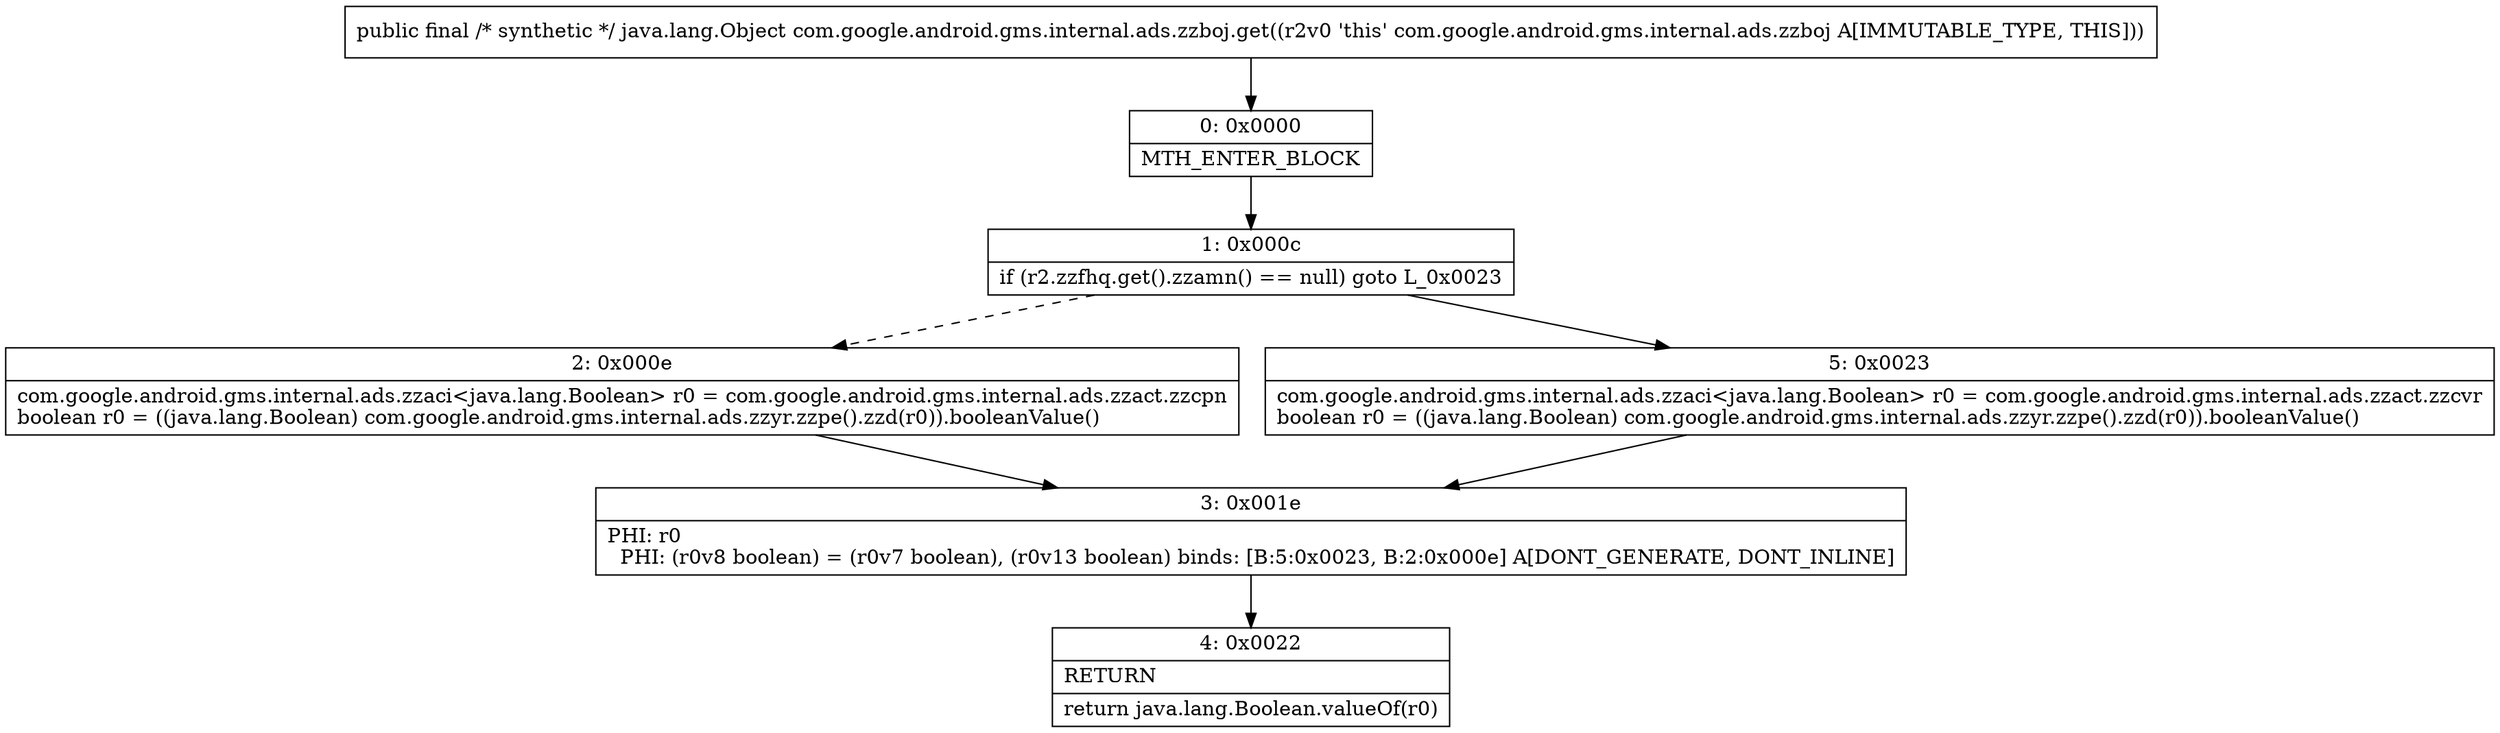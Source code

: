 digraph "CFG forcom.google.android.gms.internal.ads.zzboj.get()Ljava\/lang\/Object;" {
Node_0 [shape=record,label="{0\:\ 0x0000|MTH_ENTER_BLOCK\l}"];
Node_1 [shape=record,label="{1\:\ 0x000c|if (r2.zzfhq.get().zzamn() == null) goto L_0x0023\l}"];
Node_2 [shape=record,label="{2\:\ 0x000e|com.google.android.gms.internal.ads.zzaci\<java.lang.Boolean\> r0 = com.google.android.gms.internal.ads.zzact.zzcpn\lboolean r0 = ((java.lang.Boolean) com.google.android.gms.internal.ads.zzyr.zzpe().zzd(r0)).booleanValue()\l}"];
Node_3 [shape=record,label="{3\:\ 0x001e|PHI: r0 \l  PHI: (r0v8 boolean) = (r0v7 boolean), (r0v13 boolean) binds: [B:5:0x0023, B:2:0x000e] A[DONT_GENERATE, DONT_INLINE]\l}"];
Node_4 [shape=record,label="{4\:\ 0x0022|RETURN\l|return java.lang.Boolean.valueOf(r0)\l}"];
Node_5 [shape=record,label="{5\:\ 0x0023|com.google.android.gms.internal.ads.zzaci\<java.lang.Boolean\> r0 = com.google.android.gms.internal.ads.zzact.zzcvr\lboolean r0 = ((java.lang.Boolean) com.google.android.gms.internal.ads.zzyr.zzpe().zzd(r0)).booleanValue()\l}"];
MethodNode[shape=record,label="{public final \/* synthetic *\/ java.lang.Object com.google.android.gms.internal.ads.zzboj.get((r2v0 'this' com.google.android.gms.internal.ads.zzboj A[IMMUTABLE_TYPE, THIS])) }"];
MethodNode -> Node_0;
Node_0 -> Node_1;
Node_1 -> Node_2[style=dashed];
Node_1 -> Node_5;
Node_2 -> Node_3;
Node_3 -> Node_4;
Node_5 -> Node_3;
}

